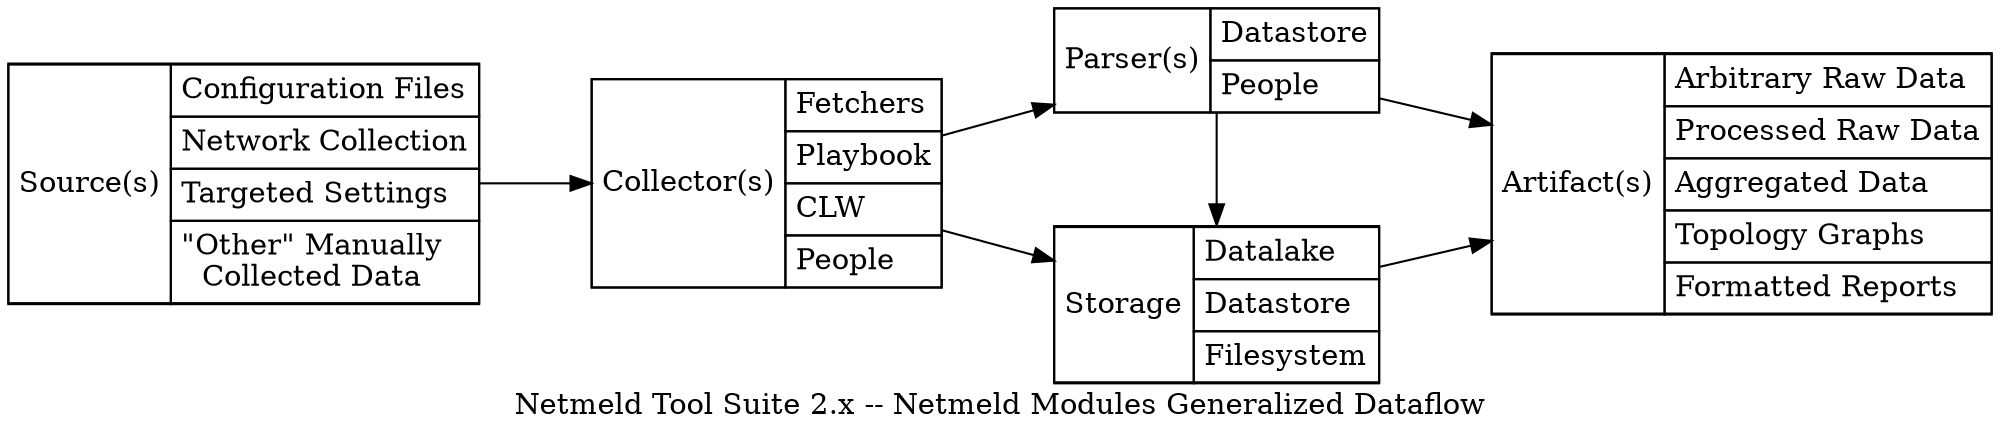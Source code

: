 digraph netmeld {
  rankdir=LR;
  nodesep=0.75;
  ranksep=0.75;
  newrank=true;
  splines=spline;
  compound=true;
  concentrate=true;

  label="Netmeld Tool Suite 2.x -- Netmeld Modules Generalized Dataflow";

  node[shape="rectangle",margin=0];
  dataSources [label=<
    <table border="0" cellborder="1" cellspacing="0" cellpadding="4">
      <tr><td rowspan="5">Source(s)</td></tr>
      <tr><td align="left">Configuration Files</td></tr>
      <tr><td align="left">Network Collection</td></tr>
      <tr><td align="left">Targeted Settings</td></tr>
      <tr><td align="left">"Other" Manually<br />Collected Data</td></tr>
    </table>>];

  node[shape="rectangle",margin=0];
  dataCollectors [label=<
    <table border="0" cellborder="1" cellspacing="0" cellpadding="4">
      <tr><td rowspan="5">Collector(s)</td></tr>
      <tr><td align="left">Fetchers</td></tr>
      <tr><td align="left">Playbook</td></tr>
      <tr><td align="left">CLW</td></tr>
      <tr><td align="left">People</td></tr>
    </table>>];

  node[shape="rectangle",margin=0];
  dataParsers [label=<
    <table border="0" cellborder="1" cellspacing="0" cellpadding="4">
      <tr><td rowspan="3">Parser(s)</td></tr>
      <tr><td align="left">Datastore</td></tr>
      <tr><td align="left">People</td></tr>
    </table>>];

  node[shape="rectangle",margin=0];
  dataStorage [label=<
    <table border="0" cellborder="1" cellspacing="0" cellpadding="4">
      <tr><td rowspan="4">Storage</td></tr>
      <tr><td align="left">Datalake</td></tr>
      <tr><td align="left">Datastore</td></tr>
      <tr><td align="left">Filesystem</td></tr>
    </table>>];

  node[shape="rectangle",margin=0];
  dataArtifacts [label=<
    <table border="0" cellborder="1" cellspacing="0" cellpadding="4">
      <tr><td rowspan="6">Artifact(s)</td></tr>
      <tr><td align="left">Arbitrary Raw Data</td></tr>
      <tr><td align="left">Processed Raw Data</td></tr>
      <tr><td align="left">Aggregated Data</td></tr>
      <tr><td align="left">Topology Graphs</td></tr>
      <tr><td align="left">Formatted Reports</td></tr>
    </table>>];


  {rank=same; dataParsers dataStorage}
  dataSources->dataCollectors->{dataParsers dataStorage}->dataArtifacts;
  dataParsers->dataStorage;
}
